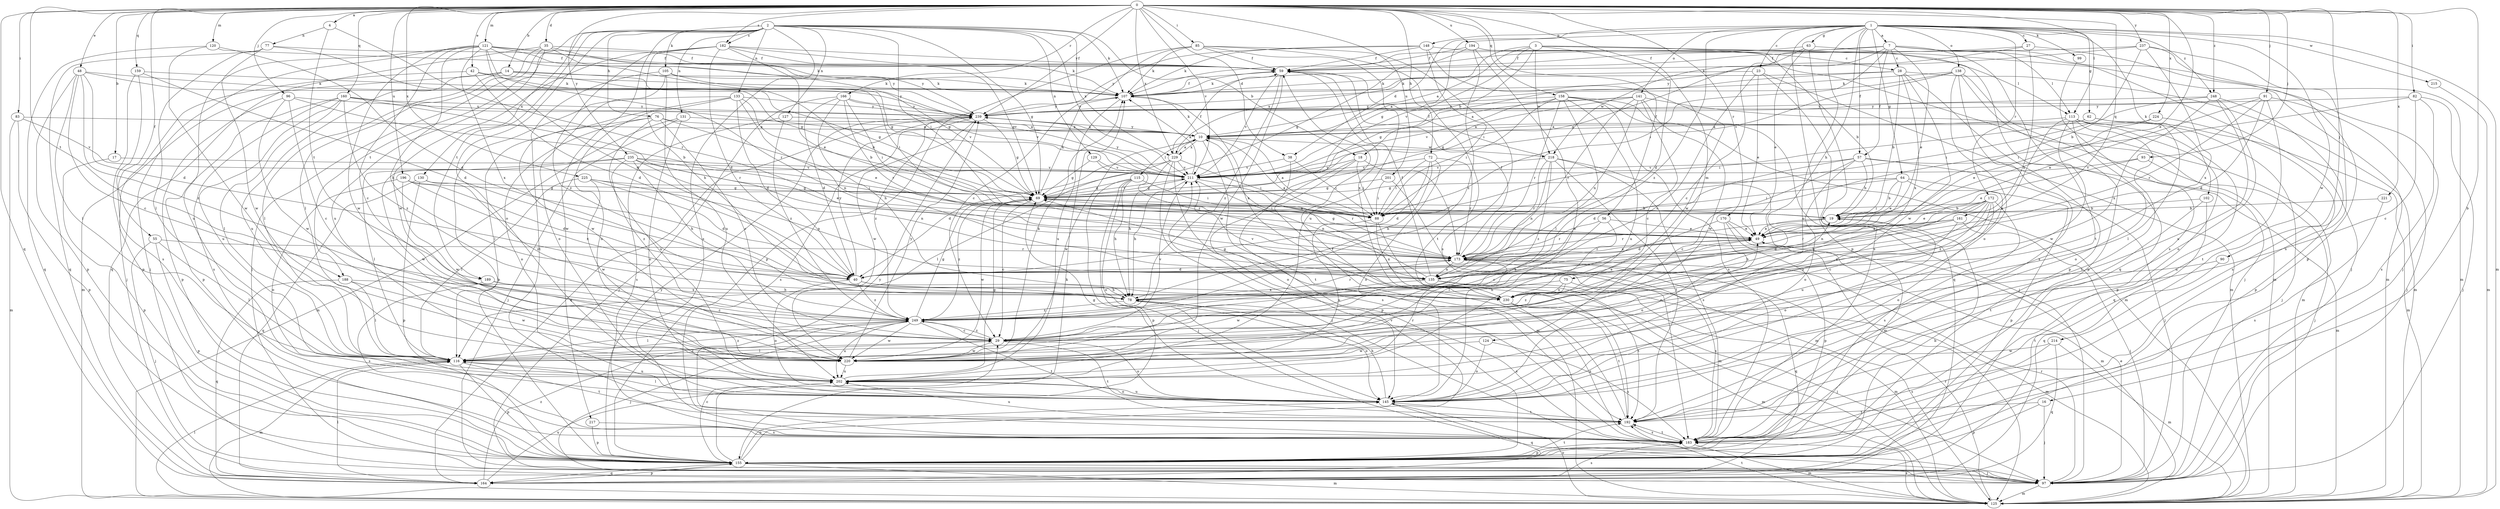 strict digraph  {
0;
1;
2;
3;
4;
7;
10;
14;
16;
17;
18;
19;
23;
27;
28;
29;
35;
38;
40;
42;
48;
49;
55;
56;
57;
59;
62;
63;
64;
69;
72;
75;
76;
77;
78;
82;
83;
85;
88;
90;
91;
93;
96;
97;
99;
102;
105;
107;
113;
115;
116;
120;
121;
124;
125;
127;
129;
130;
131;
133;
135;
138;
141;
145;
148;
155;
158;
159;
160;
161;
164;
166;
170;
172;
173;
182;
183;
188;
189;
192;
194;
196;
201;
202;
211;
214;
215;
217;
218;
220;
221;
224;
225;
229;
230;
235;
237;
239;
248;
249;
0 -> 4  [label=a];
0 -> 14  [label=b];
0 -> 16  [label=b];
0 -> 17  [label=b];
0 -> 35  [label=d];
0 -> 38  [label=d];
0 -> 42  [label=e];
0 -> 48  [label=e];
0 -> 49  [label=e];
0 -> 55  [label=f];
0 -> 56  [label=f];
0 -> 72  [label=h];
0 -> 82  [label=i];
0 -> 83  [label=i];
0 -> 85  [label=i];
0 -> 90  [label=j];
0 -> 91  [label=j];
0 -> 93  [label=j];
0 -> 96  [label=j];
0 -> 113  [label=l];
0 -> 120  [label=m];
0 -> 121  [label=m];
0 -> 124  [label=m];
0 -> 158  [label=q];
0 -> 159  [label=q];
0 -> 160  [label=q];
0 -> 161  [label=q];
0 -> 164  [label=q];
0 -> 166  [label=r];
0 -> 170  [label=r];
0 -> 182  [label=s];
0 -> 188  [label=t];
0 -> 194  [label=u];
0 -> 196  [label=u];
0 -> 201  [label=u];
0 -> 211  [label=v];
0 -> 221  [label=x];
0 -> 224  [label=x];
0 -> 225  [label=x];
0 -> 229  [label=x];
0 -> 235  [label=y];
0 -> 237  [label=y];
0 -> 239  [label=y];
0 -> 248  [label=z];
1 -> 7  [label=a];
1 -> 23  [label=c];
1 -> 27  [label=c];
1 -> 38  [label=d];
1 -> 57  [label=f];
1 -> 62  [label=g];
1 -> 63  [label=g];
1 -> 64  [label=g];
1 -> 69  [label=g];
1 -> 75  [label=h];
1 -> 99  [label=k];
1 -> 102  [label=k];
1 -> 125  [label=m];
1 -> 138  [label=o];
1 -> 141  [label=o];
1 -> 145  [label=o];
1 -> 148  [label=p];
1 -> 155  [label=p];
1 -> 172  [label=r];
1 -> 214  [label=w];
1 -> 215  [label=w];
1 -> 248  [label=z];
1 -> 249  [label=z];
2 -> 18  [label=b];
2 -> 69  [label=g];
2 -> 76  [label=h];
2 -> 88  [label=i];
2 -> 105  [label=k];
2 -> 107  [label=k];
2 -> 127  [label=n];
2 -> 129  [label=n];
2 -> 130  [label=n];
2 -> 131  [label=n];
2 -> 133  [label=n];
2 -> 145  [label=o];
2 -> 182  [label=s];
2 -> 183  [label=s];
2 -> 188  [label=t];
2 -> 189  [label=t];
2 -> 211  [label=v];
2 -> 217  [label=w];
2 -> 229  [label=x];
3 -> 10  [label=a];
3 -> 18  [label=b];
3 -> 28  [label=c];
3 -> 40  [label=d];
3 -> 113  [label=l];
3 -> 125  [label=m];
3 -> 211  [label=v];
3 -> 218  [label=w];
3 -> 229  [label=x];
4 -> 77  [label=h];
4 -> 173  [label=r];
4 -> 189  [label=t];
7 -> 28  [label=c];
7 -> 49  [label=e];
7 -> 57  [label=f];
7 -> 69  [label=g];
7 -> 88  [label=i];
7 -> 97  [label=j];
7 -> 107  [label=k];
7 -> 113  [label=l];
7 -> 125  [label=m];
7 -> 192  [label=t];
7 -> 218  [label=w];
10 -> 107  [label=k];
10 -> 115  [label=l];
10 -> 192  [label=t];
10 -> 218  [label=w];
10 -> 220  [label=w];
10 -> 229  [label=x];
10 -> 239  [label=y];
14 -> 19  [label=b];
14 -> 107  [label=k];
14 -> 116  [label=l];
14 -> 125  [label=m];
14 -> 202  [label=u];
14 -> 211  [label=v];
16 -> 97  [label=j];
16 -> 155  [label=p];
16 -> 192  [label=t];
17 -> 155  [label=p];
17 -> 211  [label=v];
18 -> 88  [label=i];
18 -> 125  [label=m];
18 -> 145  [label=o];
18 -> 173  [label=r];
18 -> 211  [label=v];
19 -> 49  [label=e];
19 -> 145  [label=o];
19 -> 173  [label=r];
23 -> 29  [label=c];
23 -> 49  [label=e];
23 -> 107  [label=k];
23 -> 125  [label=m];
23 -> 164  [label=q];
27 -> 59  [label=f];
27 -> 97  [label=j];
27 -> 107  [label=k];
27 -> 135  [label=n];
28 -> 19  [label=b];
28 -> 69  [label=g];
28 -> 107  [label=k];
28 -> 125  [label=m];
28 -> 155  [label=p];
28 -> 220  [label=w];
28 -> 230  [label=x];
29 -> 116  [label=l];
29 -> 145  [label=o];
29 -> 192  [label=t];
29 -> 211  [label=v];
29 -> 220  [label=w];
29 -> 249  [label=z];
35 -> 59  [label=f];
35 -> 69  [label=g];
35 -> 97  [label=j];
35 -> 116  [label=l];
35 -> 164  [label=q];
35 -> 202  [label=u];
35 -> 239  [label=y];
38 -> 88  [label=i];
38 -> 155  [label=p];
38 -> 211  [label=v];
40 -> 78  [label=h];
40 -> 145  [label=o];
40 -> 230  [label=x];
40 -> 239  [label=y];
40 -> 249  [label=z];
42 -> 40  [label=d];
42 -> 69  [label=g];
42 -> 97  [label=j];
42 -> 107  [label=k];
48 -> 29  [label=c];
48 -> 40  [label=d];
48 -> 107  [label=k];
48 -> 116  [label=l];
48 -> 155  [label=p];
48 -> 239  [label=y];
48 -> 249  [label=z];
49 -> 10  [label=a];
49 -> 69  [label=g];
49 -> 173  [label=r];
55 -> 97  [label=j];
55 -> 116  [label=l];
55 -> 155  [label=p];
55 -> 173  [label=r];
56 -> 29  [label=c];
56 -> 49  [label=e];
56 -> 116  [label=l];
56 -> 173  [label=r];
57 -> 19  [label=b];
57 -> 29  [label=c];
57 -> 40  [label=d];
57 -> 97  [label=j];
57 -> 125  [label=m];
57 -> 145  [label=o];
57 -> 211  [label=v];
59 -> 107  [label=k];
59 -> 211  [label=v];
59 -> 220  [label=w];
59 -> 230  [label=x];
59 -> 249  [label=z];
62 -> 10  [label=a];
62 -> 88  [label=i];
62 -> 116  [label=l];
62 -> 125  [label=m];
63 -> 29  [label=c];
63 -> 49  [label=e];
63 -> 59  [label=f];
63 -> 164  [label=q];
63 -> 183  [label=s];
64 -> 19  [label=b];
64 -> 49  [label=e];
64 -> 69  [label=g];
64 -> 88  [label=i];
64 -> 155  [label=p];
64 -> 249  [label=z];
69 -> 19  [label=b];
69 -> 29  [label=c];
69 -> 88  [label=i];
69 -> 107  [label=k];
69 -> 211  [label=v];
69 -> 220  [label=w];
69 -> 249  [label=z];
72 -> 40  [label=d];
72 -> 78  [label=h];
72 -> 88  [label=i];
72 -> 145  [label=o];
72 -> 173  [label=r];
72 -> 211  [label=v];
75 -> 78  [label=h];
75 -> 125  [label=m];
75 -> 230  [label=x];
75 -> 249  [label=z];
76 -> 10  [label=a];
76 -> 29  [label=c];
76 -> 49  [label=e];
76 -> 116  [label=l];
76 -> 145  [label=o];
76 -> 202  [label=u];
77 -> 59  [label=f];
77 -> 69  [label=g];
77 -> 116  [label=l];
77 -> 164  [label=q];
77 -> 220  [label=w];
78 -> 49  [label=e];
78 -> 145  [label=o];
78 -> 173  [label=r];
78 -> 183  [label=s];
78 -> 249  [label=z];
82 -> 29  [label=c];
82 -> 88  [label=i];
82 -> 97  [label=j];
82 -> 183  [label=s];
82 -> 239  [label=y];
83 -> 10  [label=a];
83 -> 125  [label=m];
83 -> 155  [label=p];
83 -> 211  [label=v];
85 -> 29  [label=c];
85 -> 59  [label=f];
85 -> 107  [label=k];
85 -> 155  [label=p];
85 -> 183  [label=s];
85 -> 192  [label=t];
85 -> 202  [label=u];
88 -> 10  [label=a];
88 -> 125  [label=m];
88 -> 202  [label=u];
88 -> 230  [label=x];
90 -> 135  [label=n];
90 -> 192  [label=t];
91 -> 40  [label=d];
91 -> 49  [label=e];
91 -> 97  [label=j];
91 -> 173  [label=r];
91 -> 192  [label=t];
91 -> 239  [label=y];
93 -> 49  [label=e];
93 -> 97  [label=j];
93 -> 211  [label=v];
96 -> 19  [label=b];
96 -> 29  [label=c];
96 -> 155  [label=p];
96 -> 220  [label=w];
96 -> 239  [label=y];
97 -> 49  [label=e];
97 -> 125  [label=m];
97 -> 173  [label=r];
99 -> 183  [label=s];
102 -> 19  [label=b];
102 -> 164  [label=q];
102 -> 192  [label=t];
105 -> 88  [label=i];
105 -> 107  [label=k];
105 -> 145  [label=o];
105 -> 192  [label=t];
105 -> 202  [label=u];
107 -> 59  [label=f];
107 -> 202  [label=u];
107 -> 230  [label=x];
107 -> 239  [label=y];
113 -> 10  [label=a];
113 -> 97  [label=j];
113 -> 145  [label=o];
113 -> 155  [label=p];
113 -> 164  [label=q];
113 -> 192  [label=t];
113 -> 220  [label=w];
113 -> 230  [label=x];
115 -> 69  [label=g];
115 -> 78  [label=h];
115 -> 88  [label=i];
115 -> 97  [label=j];
115 -> 145  [label=o];
115 -> 155  [label=p];
116 -> 29  [label=c];
116 -> 125  [label=m];
116 -> 155  [label=p];
116 -> 192  [label=t];
116 -> 202  [label=u];
116 -> 249  [label=z];
120 -> 40  [label=d];
120 -> 59  [label=f];
120 -> 164  [label=q];
120 -> 220  [label=w];
121 -> 29  [label=c];
121 -> 40  [label=d];
121 -> 59  [label=f];
121 -> 69  [label=g];
121 -> 78  [label=h];
121 -> 97  [label=j];
121 -> 107  [label=k];
121 -> 173  [label=r];
121 -> 202  [label=u];
121 -> 220  [label=w];
121 -> 230  [label=x];
121 -> 239  [label=y];
124 -> 145  [label=o];
124 -> 183  [label=s];
124 -> 220  [label=w];
125 -> 116  [label=l];
125 -> 145  [label=o];
125 -> 173  [label=r];
125 -> 183  [label=s];
125 -> 192  [label=t];
127 -> 10  [label=a];
127 -> 183  [label=s];
127 -> 249  [label=z];
129 -> 69  [label=g];
129 -> 173  [label=r];
129 -> 211  [label=v];
130 -> 69  [label=g];
130 -> 155  [label=p];
130 -> 164  [label=q];
130 -> 249  [label=z];
131 -> 10  [label=a];
131 -> 97  [label=j];
131 -> 125  [label=m];
131 -> 145  [label=o];
133 -> 19  [label=b];
133 -> 40  [label=d];
133 -> 135  [label=n];
133 -> 155  [label=p];
133 -> 202  [label=u];
133 -> 220  [label=w];
133 -> 239  [label=y];
135 -> 10  [label=a];
135 -> 59  [label=f];
135 -> 125  [label=m];
135 -> 192  [label=t];
135 -> 220  [label=w];
138 -> 10  [label=a];
138 -> 97  [label=j];
138 -> 107  [label=k];
138 -> 145  [label=o];
138 -> 155  [label=p];
138 -> 183  [label=s];
138 -> 211  [label=v];
141 -> 10  [label=a];
141 -> 29  [label=c];
141 -> 69  [label=g];
141 -> 125  [label=m];
141 -> 135  [label=n];
141 -> 173  [label=r];
141 -> 220  [label=w];
141 -> 239  [label=y];
145 -> 69  [label=g];
145 -> 78  [label=h];
145 -> 116  [label=l];
145 -> 164  [label=q];
145 -> 192  [label=t];
145 -> 202  [label=u];
148 -> 59  [label=f];
148 -> 88  [label=i];
148 -> 107  [label=k];
148 -> 125  [label=m];
148 -> 220  [label=w];
148 -> 239  [label=y];
155 -> 19  [label=b];
155 -> 29  [label=c];
155 -> 97  [label=j];
155 -> 107  [label=k];
155 -> 125  [label=m];
155 -> 145  [label=o];
155 -> 164  [label=q];
155 -> 192  [label=t];
155 -> 211  [label=v];
155 -> 239  [label=y];
158 -> 88  [label=i];
158 -> 97  [label=j];
158 -> 116  [label=l];
158 -> 125  [label=m];
158 -> 173  [label=r];
158 -> 183  [label=s];
158 -> 202  [label=u];
158 -> 211  [label=v];
158 -> 239  [label=y];
159 -> 40  [label=d];
159 -> 107  [label=k];
159 -> 155  [label=p];
159 -> 183  [label=s];
160 -> 116  [label=l];
160 -> 155  [label=p];
160 -> 173  [label=r];
160 -> 183  [label=s];
160 -> 202  [label=u];
160 -> 211  [label=v];
160 -> 239  [label=y];
160 -> 249  [label=z];
161 -> 40  [label=d];
161 -> 49  [label=e];
161 -> 97  [label=j];
161 -> 173  [label=r];
161 -> 249  [label=z];
164 -> 116  [label=l];
164 -> 155  [label=p];
164 -> 183  [label=s];
164 -> 202  [label=u];
164 -> 249  [label=z];
166 -> 40  [label=d];
166 -> 78  [label=h];
166 -> 88  [label=i];
166 -> 97  [label=j];
166 -> 173  [label=r];
166 -> 211  [label=v];
166 -> 239  [label=y];
170 -> 40  [label=d];
170 -> 49  [label=e];
170 -> 125  [label=m];
170 -> 145  [label=o];
170 -> 155  [label=p];
172 -> 19  [label=b];
172 -> 29  [label=c];
172 -> 49  [label=e];
172 -> 78  [label=h];
172 -> 88  [label=i];
172 -> 135  [label=n];
172 -> 145  [label=o];
172 -> 183  [label=s];
172 -> 202  [label=u];
172 -> 249  [label=z];
173 -> 40  [label=d];
173 -> 49  [label=e];
173 -> 59  [label=f];
173 -> 135  [label=n];
173 -> 164  [label=q];
173 -> 183  [label=s];
182 -> 40  [label=d];
182 -> 49  [label=e];
182 -> 59  [label=f];
182 -> 69  [label=g];
182 -> 78  [label=h];
182 -> 107  [label=k];
182 -> 220  [label=w];
182 -> 249  [label=z];
183 -> 125  [label=m];
183 -> 155  [label=p];
183 -> 192  [label=t];
183 -> 239  [label=y];
188 -> 116  [label=l];
188 -> 164  [label=q];
188 -> 220  [label=w];
188 -> 230  [label=x];
189 -> 29  [label=c];
189 -> 78  [label=h];
189 -> 183  [label=s];
192 -> 59  [label=f];
192 -> 183  [label=s];
192 -> 202  [label=u];
194 -> 19  [label=b];
194 -> 59  [label=f];
194 -> 69  [label=g];
194 -> 145  [label=o];
194 -> 249  [label=z];
196 -> 40  [label=d];
196 -> 69  [label=g];
196 -> 145  [label=o];
196 -> 220  [label=w];
196 -> 230  [label=x];
201 -> 69  [label=g];
201 -> 88  [label=i];
201 -> 125  [label=m];
202 -> 69  [label=g];
202 -> 145  [label=o];
202 -> 173  [label=r];
211 -> 69  [label=g];
211 -> 78  [label=h];
211 -> 107  [label=k];
211 -> 135  [label=n];
211 -> 173  [label=r];
211 -> 239  [label=y];
214 -> 125  [label=m];
214 -> 164  [label=q];
214 -> 183  [label=s];
214 -> 220  [label=w];
215 -> 125  [label=m];
217 -> 155  [label=p];
217 -> 183  [label=s];
218 -> 59  [label=f];
218 -> 125  [label=m];
218 -> 135  [label=n];
218 -> 173  [label=r];
218 -> 183  [label=s];
218 -> 192  [label=t];
218 -> 211  [label=v];
218 -> 249  [label=z];
220 -> 49  [label=e];
220 -> 107  [label=k];
220 -> 202  [label=u];
220 -> 239  [label=y];
221 -> 19  [label=b];
221 -> 183  [label=s];
224 -> 10  [label=a];
224 -> 49  [label=e];
224 -> 155  [label=p];
225 -> 40  [label=d];
225 -> 69  [label=g];
225 -> 116  [label=l];
225 -> 135  [label=n];
225 -> 220  [label=w];
229 -> 10  [label=a];
229 -> 40  [label=d];
229 -> 59  [label=f];
229 -> 78  [label=h];
229 -> 88  [label=i];
229 -> 97  [label=j];
229 -> 116  [label=l];
229 -> 183  [label=s];
229 -> 211  [label=v];
230 -> 19  [label=b];
230 -> 49  [label=e];
230 -> 69  [label=g];
230 -> 97  [label=j];
230 -> 125  [label=m];
230 -> 183  [label=s];
230 -> 192  [label=t];
230 -> 211  [label=v];
235 -> 49  [label=e];
235 -> 78  [label=h];
235 -> 88  [label=i];
235 -> 116  [label=l];
235 -> 135  [label=n];
235 -> 211  [label=v];
235 -> 220  [label=w];
235 -> 249  [label=z];
237 -> 19  [label=b];
237 -> 59  [label=f];
237 -> 155  [label=p];
237 -> 183  [label=s];
237 -> 230  [label=x];
237 -> 239  [label=y];
239 -> 10  [label=a];
239 -> 69  [label=g];
239 -> 164  [label=q];
239 -> 183  [label=s];
239 -> 220  [label=w];
239 -> 249  [label=z];
248 -> 88  [label=i];
248 -> 145  [label=o];
248 -> 183  [label=s];
248 -> 202  [label=u];
248 -> 230  [label=x];
248 -> 239  [label=y];
249 -> 29  [label=c];
249 -> 69  [label=g];
249 -> 97  [label=j];
249 -> 116  [label=l];
249 -> 192  [label=t];
249 -> 202  [label=u];
249 -> 220  [label=w];
}
